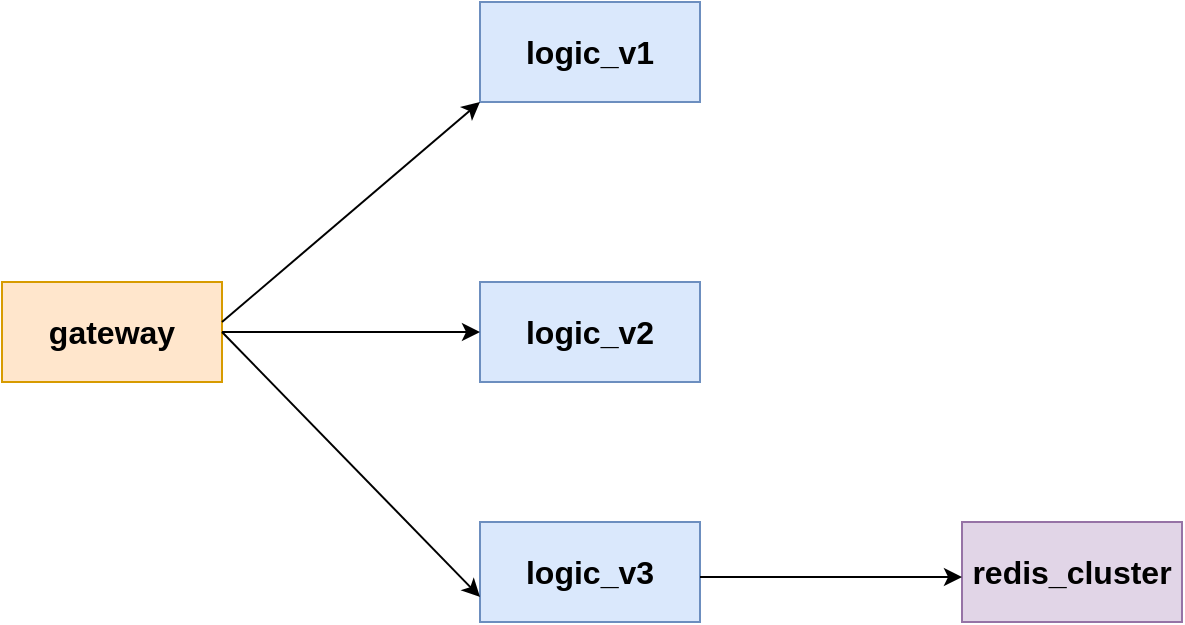 <mxfile version="14.2.7" type="github">
  <diagram id="90ewPeuQuPe3fxPvWLz6" name="Page-1">
    <mxGraphModel dx="1422" dy="801" grid="1" gridSize="10" guides="1" tooltips="1" connect="1" arrows="1" fold="1" page="1" pageScale="1" pageWidth="827" pageHeight="1169" math="0" shadow="0">
      <root>
        <mxCell id="0" />
        <mxCell id="1" parent="0" />
        <mxCell id="6UUMmt6bNzoWh5cofdZU-1" value="gateway" style="rounded=0;whiteSpace=wrap;html=1;fontStyle=1;fontSize=16;fillColor=#ffe6cc;strokeColor=#d79b00;" parent="1" vertex="1">
          <mxGeometry x="120" y="330" width="110" height="50" as="geometry" />
        </mxCell>
        <mxCell id="6UUMmt6bNzoWh5cofdZU-6" value="logic_v1" style="rounded=0;whiteSpace=wrap;html=1;fontStyle=1;fontSize=16;fillColor=#dae8fc;strokeColor=#6c8ebf;" parent="1" vertex="1">
          <mxGeometry x="359" y="190" width="110" height="50" as="geometry" />
        </mxCell>
        <mxCell id="6UUMmt6bNzoWh5cofdZU-7" value="logic_v2" style="rounded=0;whiteSpace=wrap;html=1;fontStyle=1;fontSize=16;fillColor=#dae8fc;strokeColor=#6c8ebf;" parent="1" vertex="1">
          <mxGeometry x="359" y="330" width="110" height="50" as="geometry" />
        </mxCell>
        <mxCell id="6UUMmt6bNzoWh5cofdZU-8" value="logic_v3" style="rounded=0;whiteSpace=wrap;html=1;fontStyle=1;fontSize=16;fillColor=#dae8fc;strokeColor=#6c8ebf;" parent="1" vertex="1">
          <mxGeometry x="359" y="450" width="110" height="50" as="geometry" />
        </mxCell>
        <mxCell id="6UUMmt6bNzoWh5cofdZU-9" value="redis_cluster" style="rounded=0;whiteSpace=wrap;html=1;fontStyle=1;fontSize=16;fillColor=#e1d5e7;strokeColor=#9673a6;" parent="1" vertex="1">
          <mxGeometry x="600" y="450" width="110" height="50" as="geometry" />
        </mxCell>
        <mxCell id="6UUMmt6bNzoWh5cofdZU-11" value="" style="endArrow=classic;html=1;fontSize=16;entryX=0;entryY=1;entryDx=0;entryDy=0;" parent="1" target="6UUMmt6bNzoWh5cofdZU-6" edge="1">
          <mxGeometry width="50" height="50" relative="1" as="geometry">
            <mxPoint x="230" y="350" as="sourcePoint" />
            <mxPoint x="280" y="300" as="targetPoint" />
          </mxGeometry>
        </mxCell>
        <mxCell id="6UUMmt6bNzoWh5cofdZU-12" value="" style="endArrow=classic;html=1;fontSize=16;entryX=0;entryY=0.5;entryDx=0;entryDy=0;" parent="1" target="6UUMmt6bNzoWh5cofdZU-7" edge="1">
          <mxGeometry width="50" height="50" relative="1" as="geometry">
            <mxPoint x="230" y="355" as="sourcePoint" />
            <mxPoint x="369" y="250" as="targetPoint" />
          </mxGeometry>
        </mxCell>
        <mxCell id="6UUMmt6bNzoWh5cofdZU-13" value="" style="endArrow=classic;html=1;fontSize=16;entryX=0;entryY=0.75;entryDx=0;entryDy=0;exitX=1;exitY=0.5;exitDx=0;exitDy=0;" parent="1" source="6UUMmt6bNzoWh5cofdZU-1" target="6UUMmt6bNzoWh5cofdZU-8" edge="1">
          <mxGeometry width="50" height="50" relative="1" as="geometry">
            <mxPoint x="250" y="370" as="sourcePoint" />
            <mxPoint x="369" y="365" as="targetPoint" />
          </mxGeometry>
        </mxCell>
        <mxCell id="6UUMmt6bNzoWh5cofdZU-14" value="" style="endArrow=classic;html=1;fontSize=16;entryX=0;entryY=0.55;entryDx=0;entryDy=0;entryPerimeter=0;" parent="1" target="6UUMmt6bNzoWh5cofdZU-9" edge="1">
          <mxGeometry width="50" height="50" relative="1" as="geometry">
            <mxPoint x="469" y="477.5" as="sourcePoint" />
            <mxPoint x="588" y="472.5" as="targetPoint" />
          </mxGeometry>
        </mxCell>
      </root>
    </mxGraphModel>
  </diagram>
</mxfile>
